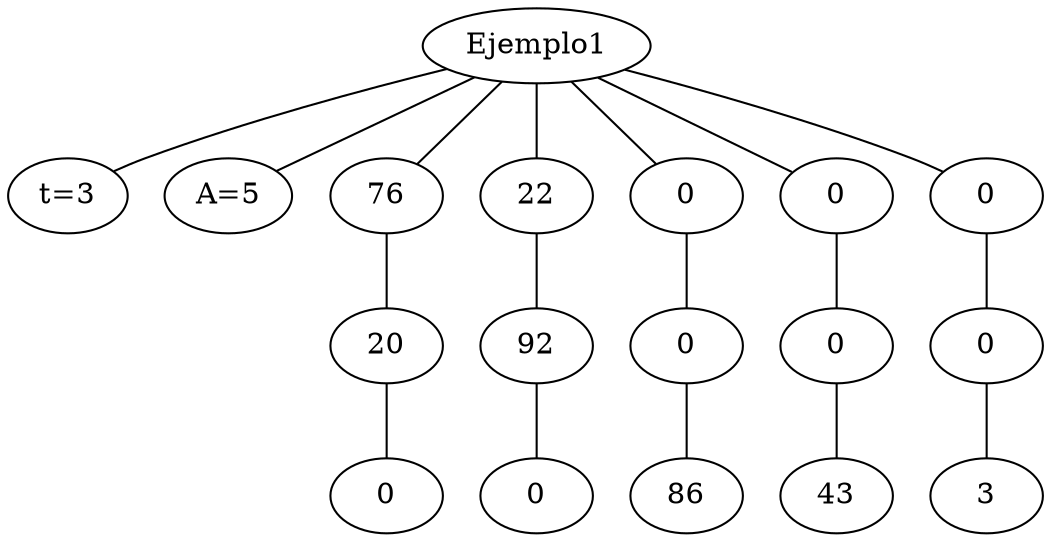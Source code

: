 graph Ejemplo1 {
node [color=black];
nn00;
nn00 [label = "Ejemplo1";];
nnt [label = "t=3";];
nna [label = "A=5";];
nn00 -- nnt;
nn00 -- nna;
nn00 -- nn11;
nn11 [label = "76";];
nn00 -- nn12;
nn12 [label = "22";];
nn00 -- nn13;
nn13 [label = "0";];
nn00 -- nn14;
nn14 [label = "0";];
nn00 -- nn15;
nn15 [label = "0";];
nn11 -- nn21;
nn21 [label = "20";];
nn12 -- nn22;
nn22 [label = "92";];
nn13 -- nn23;
nn23 [label = "0";];
nn14 -- nn24;
nn24 [label = "0";];
nn15 -- nn25;
nn25 [label = "0";];
nn21 -- nn31;
nn31 [label = "0";];
nn22 -- nn32;
nn32 [label = "0";];
nn23 -- nn33;
nn33 [label = "86";];
nn24 -- nn34;
nn34 [label = "43";];
nn25 -- nn35;
nn35 [label = "3";];
}
